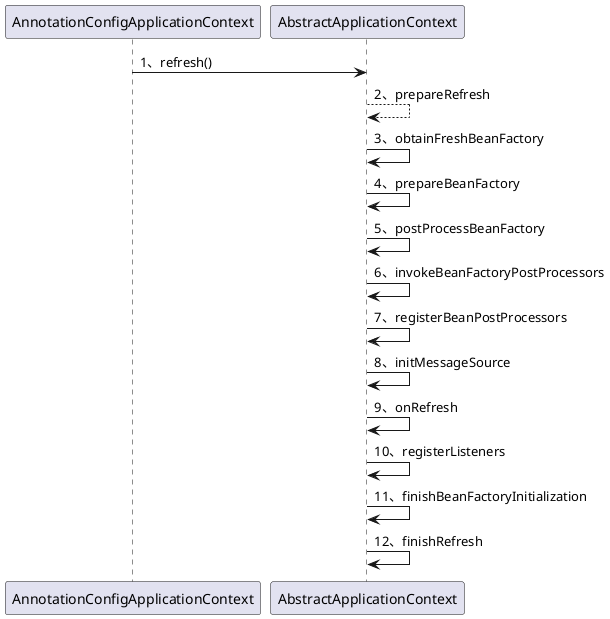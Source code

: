 @startuml
AnnotationConfigApplicationContext -> AbstractApplicationContext: 1、refresh()
AbstractApplicationContext --> AbstractApplicationContext: 2、prepareRefresh

AbstractApplicationContext -> AbstractApplicationContext: 3、obtainFreshBeanFactory
AbstractApplicationContext -> AbstractApplicationContext: 4、prepareBeanFactory

AbstractApplicationContext -> AbstractApplicationContext: 5、postProcessBeanFactory
AbstractApplicationContext -> AbstractApplicationContext: 6、invokeBeanFactoryPostProcessors

AbstractApplicationContext -> AbstractApplicationContext: 7、registerBeanPostProcessors
AbstractApplicationContext -> AbstractApplicationContext: 8、initMessageSource

AbstractApplicationContext -> AbstractApplicationContext: 9、onRefresh
AbstractApplicationContext -> AbstractApplicationContext: 10、registerListeners

AbstractApplicationContext -> AbstractApplicationContext: 11、finishBeanFactoryInitialization
AbstractApplicationContext -> AbstractApplicationContext: 12、finishRefresh
@enduml